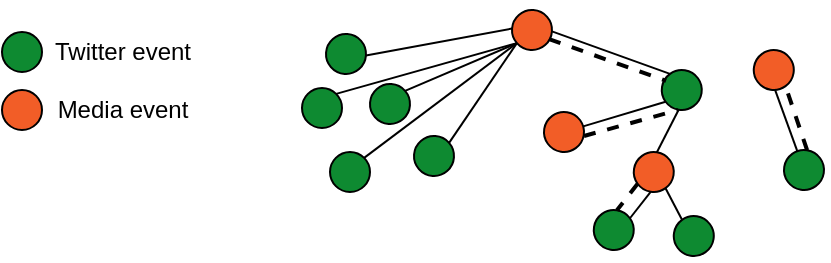 <mxfile version="13.2.4" type="device"><diagram id="62S0e5glwULPYUZKFEZX" name="Page-1"><mxGraphModel dx="1422" dy="757" grid="1" gridSize="10" guides="1" tooltips="1" connect="1" arrows="1" fold="1" page="1" pageScale="1" pageWidth="827" pageHeight="1169" math="0" shadow="0"><root><mxCell id="0"/><mxCell id="1" parent="0"/><mxCell id="DbdQKrvygFjP-wFM51Z9-101" value="" style="endArrow=none;html=1;exitX=0;exitY=1;exitDx=0;exitDy=0;" parent="1" source="DbdQKrvygFjP-wFM51Z9-99" target="DbdQKrvygFjP-wFM51Z9-100" edge="1"><mxGeometry width="50" height="50" relative="1" as="geometry"><mxPoint x="410" y="-51" as="sourcePoint"/><mxPoint x="460" y="-101" as="targetPoint"/></mxGeometry></mxCell><mxCell id="DbdQKrvygFjP-wFM51Z9-7" value="" style="ellipse;whiteSpace=wrap;html=1;aspect=fixed;fillColor=#0E8A31;" parent="1" vertex="1"><mxGeometry x="323" y="100" width="20" height="20" as="geometry"/></mxCell><mxCell id="ZQVDgVEhfobbInIeOuaX-2" style="rounded=0;orthogonalLoop=1;jettySize=auto;html=1;exitX=1;exitY=0;exitDx=0;exitDy=0;entryX=0;entryY=1;entryDx=0;entryDy=0;endArrow=none;endFill=0;" parent="1" source="DbdQKrvygFjP-wFM51Z9-11" target="DbdQKrvygFjP-wFM51Z9-103" edge="1"><mxGeometry relative="1" as="geometry"/></mxCell><mxCell id="DbdQKrvygFjP-wFM51Z9-11" value="" style="ellipse;whiteSpace=wrap;html=1;aspect=fixed;rotation=49;fillColor=#F25D27;" parent="1" vertex="1"><mxGeometry x="414" y="29" width="20" height="20" as="geometry"/></mxCell><mxCell id="DbdQKrvygFjP-wFM51Z9-25" value="" style="endArrow=none;html=1;exitX=1;exitY=0;exitDx=0;exitDy=0;entryX=0;entryY=1;entryDx=0;entryDy=0;" parent="1" source="DbdQKrvygFjP-wFM51Z9-1" target="DbdQKrvygFjP-wFM51Z9-11" edge="1"><mxGeometry width="50" height="50" relative="1" as="geometry"><mxPoint x="500" y="59" as="sourcePoint"/><mxPoint x="550" y="9" as="targetPoint"/></mxGeometry></mxCell><mxCell id="DbdQKrvygFjP-wFM51Z9-27" value="" style="endArrow=none;html=1;exitX=0.5;exitY=0;exitDx=0;exitDy=0;entryX=0.5;entryY=1;entryDx=0;entryDy=0;" parent="1" source="DbdQKrvygFjP-wFM51Z9-2" target="DbdQKrvygFjP-wFM51Z9-11" edge="1"><mxGeometry width="50" height="50" relative="1" as="geometry"><mxPoint x="500" y="59" as="sourcePoint"/><mxPoint x="550" y="9" as="targetPoint"/></mxGeometry></mxCell><mxCell id="DbdQKrvygFjP-wFM51Z9-28" value="" style="endArrow=none;html=1;exitX=1;exitY=0;exitDx=0;exitDy=0;entryX=0.5;entryY=1;entryDx=0;entryDy=0;" parent="1" source="DbdQKrvygFjP-wFM51Z9-8" target="DbdQKrvygFjP-wFM51Z9-11" edge="1"><mxGeometry width="50" height="50" relative="1" as="geometry"><mxPoint x="500" y="59" as="sourcePoint"/><mxPoint x="550" y="9" as="targetPoint"/></mxGeometry></mxCell><mxCell id="DbdQKrvygFjP-wFM51Z9-29" value="" style="endArrow=none;html=1;exitX=1;exitY=0;exitDx=0;exitDy=0;entryX=0.5;entryY=1;entryDx=0;entryDy=0;" parent="1" source="DbdQKrvygFjP-wFM51Z9-7" target="DbdQKrvygFjP-wFM51Z9-11" edge="1"><mxGeometry width="50" height="50" relative="1" as="geometry"><mxPoint x="500" y="59" as="sourcePoint"/><mxPoint x="550" y="9" as="targetPoint"/></mxGeometry></mxCell><mxCell id="DbdQKrvygFjP-wFM51Z9-30" value="" style="endArrow=none;html=1;exitX=0.5;exitY=0;exitDx=0;exitDy=0;entryX=0.5;entryY=1;entryDx=0;entryDy=0;" parent="1" source="DbdQKrvygFjP-wFM51Z9-3" target="DbdQKrvygFjP-wFM51Z9-11" edge="1"><mxGeometry width="50" height="50" relative="1" as="geometry"><mxPoint x="500" y="59" as="sourcePoint"/><mxPoint x="550" y="9" as="targetPoint"/></mxGeometry></mxCell><mxCell id="DbdQKrvygFjP-wFM51Z9-99" value="" style="ellipse;whiteSpace=wrap;html=1;aspect=fixed;rotation=99;fillColor=#F25D27;" parent="1" vertex="1"><mxGeometry x="534.892" y="49.002" width="20" height="20" as="geometry"/></mxCell><mxCell id="DbdQKrvygFjP-wFM51Z9-100" value="" style="ellipse;whiteSpace=wrap;html=1;aspect=fixed;rotation=99;fillColor=#0E8A31;" parent="1" vertex="1"><mxGeometry x="550.002" y="99.002" width="20" height="20" as="geometry"/></mxCell><mxCell id="DbdQKrvygFjP-wFM51Z9-102" value="" style="endArrow=none;html=1;exitX=1;exitY=1;exitDx=0;exitDy=0;" parent="1" source="DbdQKrvygFjP-wFM51Z9-103" target="DbdQKrvygFjP-wFM51Z9-104" edge="1"><mxGeometry width="50" height="50" relative="1" as="geometry"><mxPoint x="364" y="-41" as="sourcePoint"/><mxPoint x="414" y="-91" as="targetPoint"/></mxGeometry></mxCell><mxCell id="DbdQKrvygFjP-wFM51Z9-103" value="" style="ellipse;whiteSpace=wrap;html=1;aspect=fixed;rotation=99;fillColor=#0E8A31;" parent="1" vertex="1"><mxGeometry x="488.892" y="59.002" width="20" height="20" as="geometry"/></mxCell><mxCell id="DbdQKrvygFjP-wFM51Z9-104" value="" style="ellipse;whiteSpace=wrap;html=1;aspect=fixed;rotation=99;fillColor=#F25D27;" parent="1" vertex="1"><mxGeometry x="430.002" y="80.002" width="20" height="20" as="geometry"/></mxCell><mxCell id="ZQVDgVEhfobbInIeOuaX-3" style="edgeStyle=none;rounded=0;orthogonalLoop=1;jettySize=auto;html=1;exitX=0;exitY=0.5;exitDx=0;exitDy=0;entryX=1;entryY=0.5;entryDx=0;entryDy=0;endArrow=none;endFill=0;" parent="1" source="DbdQKrvygFjP-wFM51Z9-105" target="DbdQKrvygFjP-wFM51Z9-103" edge="1"><mxGeometry relative="1" as="geometry"/></mxCell><mxCell id="DbdQKrvygFjP-wFM51Z9-105" value="" style="ellipse;whiteSpace=wrap;html=1;aspect=fixed;rotation=99;fillColor=#F25D27;" parent="1" vertex="1"><mxGeometry x="474.892" y="100.002" width="20" height="20" as="geometry"/></mxCell><mxCell id="DbdQKrvygFjP-wFM51Z9-106" value="" style="ellipse;whiteSpace=wrap;html=1;aspect=fixed;rotation=99;fillColor=#0E8A31;" parent="1" vertex="1"><mxGeometry x="454.892" y="129.002" width="20" height="20" as="geometry"/></mxCell><mxCell id="DbdQKrvygFjP-wFM51Z9-107" value="" style="ellipse;whiteSpace=wrap;html=1;aspect=fixed;rotation=99;fillColor=#0E8A31;" parent="1" vertex="1"><mxGeometry x="494.892" y="132.002" width="20" height="20" as="geometry"/></mxCell><mxCell id="DbdQKrvygFjP-wFM51Z9-108" value="" style="endArrow=none;html=1;exitX=0;exitY=0;exitDx=0;exitDy=0;entryX=1;entryY=0.5;entryDx=0;entryDy=0;" parent="1" source="DbdQKrvygFjP-wFM51Z9-106" target="DbdQKrvygFjP-wFM51Z9-105" edge="1"><mxGeometry width="50" height="50" relative="1" as="geometry"><mxPoint x="460" y="-51" as="sourcePoint"/><mxPoint x="510" y="-101" as="targetPoint"/></mxGeometry></mxCell><mxCell id="DbdQKrvygFjP-wFM51Z9-109" value="" style="endArrow=none;html=1;exitX=0;exitY=1;exitDx=0;exitDy=0;entryX=1;entryY=0;entryDx=0;entryDy=0;" parent="1" source="DbdQKrvygFjP-wFM51Z9-107" target="DbdQKrvygFjP-wFM51Z9-105" edge="1"><mxGeometry width="50" height="50" relative="1" as="geometry"><mxPoint x="482.982" y="143.124" as="sourcePoint"/><mxPoint x="483" y="119" as="targetPoint"/></mxGeometry></mxCell><mxCell id="DbdQKrvygFjP-wFM51Z9-8" value="" style="ellipse;whiteSpace=wrap;html=1;aspect=fixed;fillColor=#0E8A31;" parent="1" vertex="1"><mxGeometry x="309" y="68" width="20" height="20" as="geometry"/></mxCell><mxCell id="DbdQKrvygFjP-wFM51Z9-1" value="" style="ellipse;whiteSpace=wrap;html=1;aspect=fixed;rotation=49;fillColor=#0E8A31;" parent="1" vertex="1"><mxGeometry x="321" y="41" width="20" height="20" as="geometry"/></mxCell><mxCell id="DbdQKrvygFjP-wFM51Z9-2" value="" style="ellipse;whiteSpace=wrap;html=1;aspect=fixed;rotation=49;fillColor=#0E8A31;" parent="1" vertex="1"><mxGeometry x="343" y="66" width="20" height="20" as="geometry"/></mxCell><mxCell id="DbdQKrvygFjP-wFM51Z9-3" value="" style="ellipse;whiteSpace=wrap;html=1;aspect=fixed;rotation=49;fillColor=#0E8A31;" parent="1" vertex="1"><mxGeometry x="365" y="92" width="20" height="20" as="geometry"/></mxCell><mxCell id="k1d6K003mckWhqrj1RjP-1" value="Twitter event" style="text;html=1;align=center;verticalAlign=middle;resizable=0;points=[];autosize=1;" parent="1" vertex="1"><mxGeometry x="189" y="40" width="60" height="20" as="geometry"/></mxCell><mxCell id="k1d6K003mckWhqrj1RjP-3" value="" style="endArrow=none;html=1;" parent="1" edge="1"><mxGeometry width="50" height="50" relative="1" as="geometry"><mxPoint x="179.002" y="50.002" as="sourcePoint"/><mxPoint x="178.44" y="49.5" as="targetPoint"/></mxGeometry></mxCell><mxCell id="k1d6K003mckWhqrj1RjP-6" value="" style="ellipse;whiteSpace=wrap;html=1;aspect=fixed;rotation=90;fillColor=#0E8A31;" parent="1" vertex="1"><mxGeometry x="159" y="40.002" width="20" height="20" as="geometry"/></mxCell><mxCell id="k1d6K003mckWhqrj1RjP-8" value="" style="ellipse;whiteSpace=wrap;html=1;aspect=fixed;rotation=90;fillColor=#F25D27;" parent="1" vertex="1"><mxGeometry x="159" y="69.002" width="20" height="20" as="geometry"/></mxCell><mxCell id="k1d6K003mckWhqrj1RjP-9" value="Media event" style="text;html=1;align=center;verticalAlign=middle;resizable=0;points=[];autosize=1;" parent="1" vertex="1"><mxGeometry x="179" y="69" width="80" height="20" as="geometry"/></mxCell><mxCell id="-9oQ0AB7G9WQP9YsLmCf-1" value="" style="endArrow=none;dashed=1;html=1;strokeWidth=2;entryX=1;entryY=0;entryDx=0;entryDy=0;exitX=0;exitY=0.5;exitDx=0;exitDy=0;" edge="1" parent="1"><mxGeometry width="50" height="50" relative="1" as="geometry"><mxPoint x="561.567" y="99.125" as="sourcePoint"/><mxPoint x="550.77" y="67.092" as="targetPoint"/></mxGeometry></mxCell><mxCell id="-9oQ0AB7G9WQP9YsLmCf-2" value="" style="endArrow=none;dashed=1;html=1;entryX=0;entryY=0.5;entryDx=0;entryDy=0;exitX=1;exitY=1;exitDx=0;exitDy=0;strokeWidth=2;" edge="1" parent="1"><mxGeometry width="50" height="50" relative="1" as="geometry"><mxPoint x="476.802" y="115.88" as="sourcePoint"/><mxPoint x="466.457" y="129.125" as="targetPoint"/></mxGeometry></mxCell><mxCell id="-9oQ0AB7G9WQP9YsLmCf-3" value="" style="endArrow=none;dashed=1;html=1;strokeWidth=2;" edge="1" parent="1"><mxGeometry width="50" height="50" relative="1" as="geometry"><mxPoint x="450" y="92" as="sourcePoint"/><mxPoint x="497" y="79" as="targetPoint"/></mxGeometry></mxCell><mxCell id="-9oQ0AB7G9WQP9YsLmCf-4" value="" style="endArrow=none;dashed=1;html=1;strokeWidth=2;exitX=1;exitY=0.5;exitDx=0;exitDy=0;entryX=0.5;entryY=1;entryDx=0;entryDy=0;" edge="1" parent="1"><mxGeometry width="50" height="50" relative="1" as="geometry"><mxPoint x="432.561" y="43.547" as="sourcePoint"/><mxPoint x="491.015" y="64.438" as="targetPoint"/></mxGeometry></mxCell></root></mxGraphModel></diagram></mxfile>